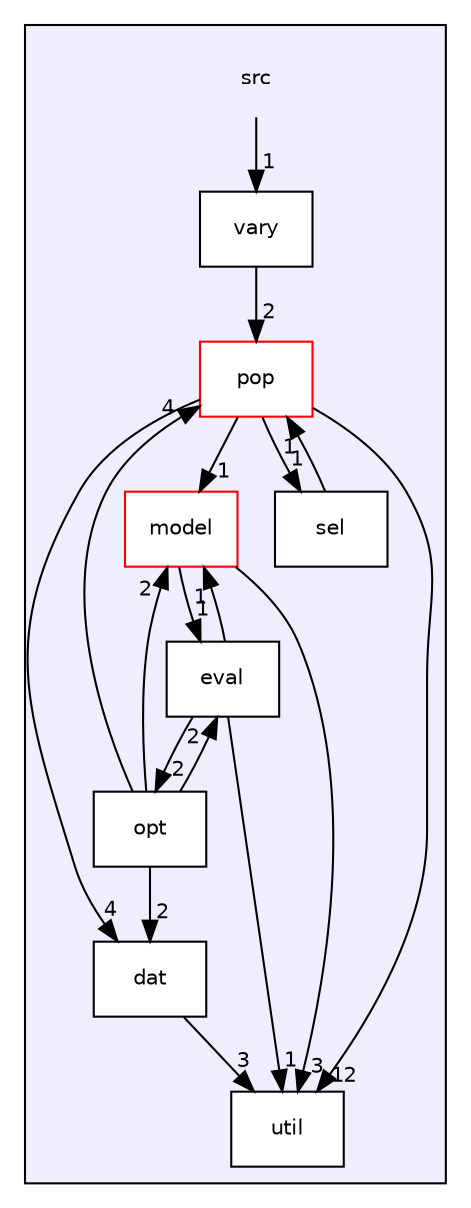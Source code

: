 digraph "src" {
  compound=true
  node [ fontsize="10", fontname="Helvetica"];
  edge [ labelfontsize="10", labelfontname="Helvetica"];
  subgraph clusterdir_68267d1309a1af8e8297ef4c3efbcdba {
    graph [ bgcolor="#eeeeff", pencolor="black", label="" URL="dir_68267d1309a1af8e8297ef4c3efbcdba.html"];
    dir_68267d1309a1af8e8297ef4c3efbcdba [shape=plaintext label="src"];
    dir_ed55543a4f49c4b89fb207b09e7017b2 [shape=box label="dat" color="black" fillcolor="white" style="filled" URL="dir_ed55543a4f49c4b89fb207b09e7017b2.html"];
    dir_5081caf4253f166c37035217032e821c [shape=box label="eval" color="black" fillcolor="white" style="filled" URL="dir_5081caf4253f166c37035217032e821c.html"];
    dir_5dd65160827af56e6353642206b80129 [shape=box label="model" color="red" fillcolor="white" style="filled" URL="dir_5dd65160827af56e6353642206b80129.html"];
    dir_71553c93ca779327a2e9b9bdf1e6160d [shape=box label="opt" color="black" fillcolor="white" style="filled" URL="dir_71553c93ca779327a2e9b9bdf1e6160d.html"];
    dir_c2e0cc19d6853ed6e4afc6dc582757b2 [shape=box label="pop" color="red" fillcolor="white" style="filled" URL="dir_c2e0cc19d6853ed6e4afc6dc582757b2.html"];
    dir_fca6cda8fdd2906ab9a8f4338fc81cbe [shape=box label="sel" color="black" fillcolor="white" style="filled" URL="dir_fca6cda8fdd2906ab9a8f4338fc81cbe.html"];
    dir_b7878ad5ecbf2506f4125b9d34c97e45 [shape=box label="util" color="black" fillcolor="white" style="filled" URL="dir_b7878ad5ecbf2506f4125b9d34c97e45.html"];
    dir_a8ba1cdc789e15ce0e3acecc77cc7168 [shape=box label="vary" color="black" fillcolor="white" style="filled" URL="dir_a8ba1cdc789e15ce0e3acecc77cc7168.html"];
  }
  dir_c2e0cc19d6853ed6e4afc6dc582757b2->dir_b7878ad5ecbf2506f4125b9d34c97e45 [headlabel="12", labeldistance=1.5 headhref="dir_000001_000005.html"];
  dir_c2e0cc19d6853ed6e4afc6dc582757b2->dir_fca6cda8fdd2906ab9a8f4338fc81cbe [headlabel="1", labeldistance=1.5 headhref="dir_000001_000007.html"];
  dir_c2e0cc19d6853ed6e4afc6dc582757b2->dir_ed55543a4f49c4b89fb207b09e7017b2 [headlabel="4", labeldistance=1.5 headhref="dir_000001_000004.html"];
  dir_c2e0cc19d6853ed6e4afc6dc582757b2->dir_5dd65160827af56e6353642206b80129 [headlabel="1", labeldistance=1.5 headhref="dir_000001_000008.html"];
  dir_68267d1309a1af8e8297ef4c3efbcdba->dir_a8ba1cdc789e15ce0e3acecc77cc7168 [headlabel="1", labeldistance=1.5 headhref="dir_000000_000017.html"];
  dir_fca6cda8fdd2906ab9a8f4338fc81cbe->dir_c2e0cc19d6853ed6e4afc6dc582757b2 [headlabel="1", labeldistance=1.5 headhref="dir_000007_000001.html"];
  dir_ed55543a4f49c4b89fb207b09e7017b2->dir_b7878ad5ecbf2506f4125b9d34c97e45 [headlabel="3", labeldistance=1.5 headhref="dir_000004_000005.html"];
  dir_5081caf4253f166c37035217032e821c->dir_b7878ad5ecbf2506f4125b9d34c97e45 [headlabel="1", labeldistance=1.5 headhref="dir_000006_000005.html"];
  dir_5081caf4253f166c37035217032e821c->dir_5dd65160827af56e6353642206b80129 [headlabel="1", labeldistance=1.5 headhref="dir_000006_000008.html"];
  dir_5081caf4253f166c37035217032e821c->dir_71553c93ca779327a2e9b9bdf1e6160d [headlabel="2", labeldistance=1.5 headhref="dir_000006_000002.html"];
  dir_5dd65160827af56e6353642206b80129->dir_b7878ad5ecbf2506f4125b9d34c97e45 [headlabel="3", labeldistance=1.5 headhref="dir_000008_000005.html"];
  dir_5dd65160827af56e6353642206b80129->dir_5081caf4253f166c37035217032e821c [headlabel="1", labeldistance=1.5 headhref="dir_000008_000006.html"];
  dir_a8ba1cdc789e15ce0e3acecc77cc7168->dir_c2e0cc19d6853ed6e4afc6dc582757b2 [headlabel="2", labeldistance=1.5 headhref="dir_000017_000001.html"];
  dir_71553c93ca779327a2e9b9bdf1e6160d->dir_c2e0cc19d6853ed6e4afc6dc582757b2 [headlabel="4", labeldistance=1.5 headhref="dir_000002_000001.html"];
  dir_71553c93ca779327a2e9b9bdf1e6160d->dir_ed55543a4f49c4b89fb207b09e7017b2 [headlabel="2", labeldistance=1.5 headhref="dir_000002_000004.html"];
  dir_71553c93ca779327a2e9b9bdf1e6160d->dir_5081caf4253f166c37035217032e821c [headlabel="2", labeldistance=1.5 headhref="dir_000002_000006.html"];
  dir_71553c93ca779327a2e9b9bdf1e6160d->dir_5dd65160827af56e6353642206b80129 [headlabel="2", labeldistance=1.5 headhref="dir_000002_000008.html"];
}
